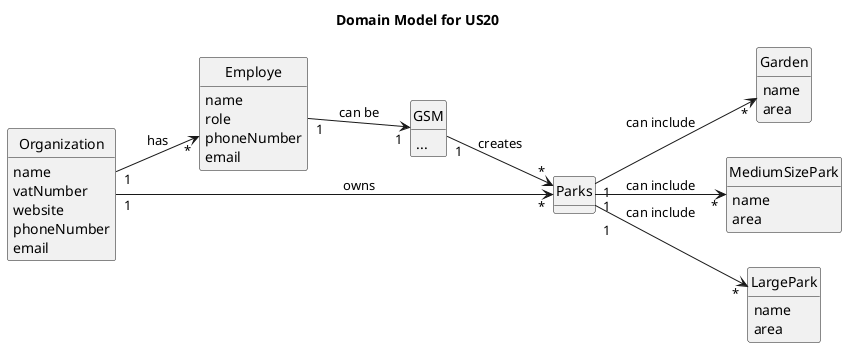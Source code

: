 @startuml
skinparam monochrome true
skinparam packageStyle rectangle
skinparam shadowing false
skinparam classAttributeIconSize 0
hide circle
hide methods
title Domain Model for US20
left to right direction

class Organization {
    name
    vatNumber
    website
    phoneNumber
    email
}

class Employe {
    name
    role
    phoneNumber
    email
}

class GSM {
    ...
}

class Garden {
    name
    area
}

class MediumSizePark {
    name
    area
}

class LargePark {
    name
    area
}

class Parks {
}

Organization "1" --> "*" Employe : has
Organization "1" --> "*" Parks : owns
Employe "1" --> "1" GSM : can be
Parks "1" --> "*" Garden : can include
Parks "1" --> "*" MediumSizePark : can include
Parks "1" --> "*" LargePark : can include
GSM "1" --> "*" Parks : creates

@enduml
